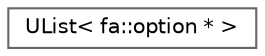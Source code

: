 digraph "Graphical Class Hierarchy"
{
 // LATEX_PDF_SIZE
  bgcolor="transparent";
  edge [fontname=Helvetica,fontsize=10,labelfontname=Helvetica,labelfontsize=10];
  node [fontname=Helvetica,fontsize=10,shape=box,height=0.2,width=0.4];
  rankdir="LR";
  Node0 [id="Node000000",label="UList\< fa::option * \>",height=0.2,width=0.4,color="grey40", fillcolor="white", style="filled",URL="$classFoam_1_1UList.html",tooltip=" "];
}
